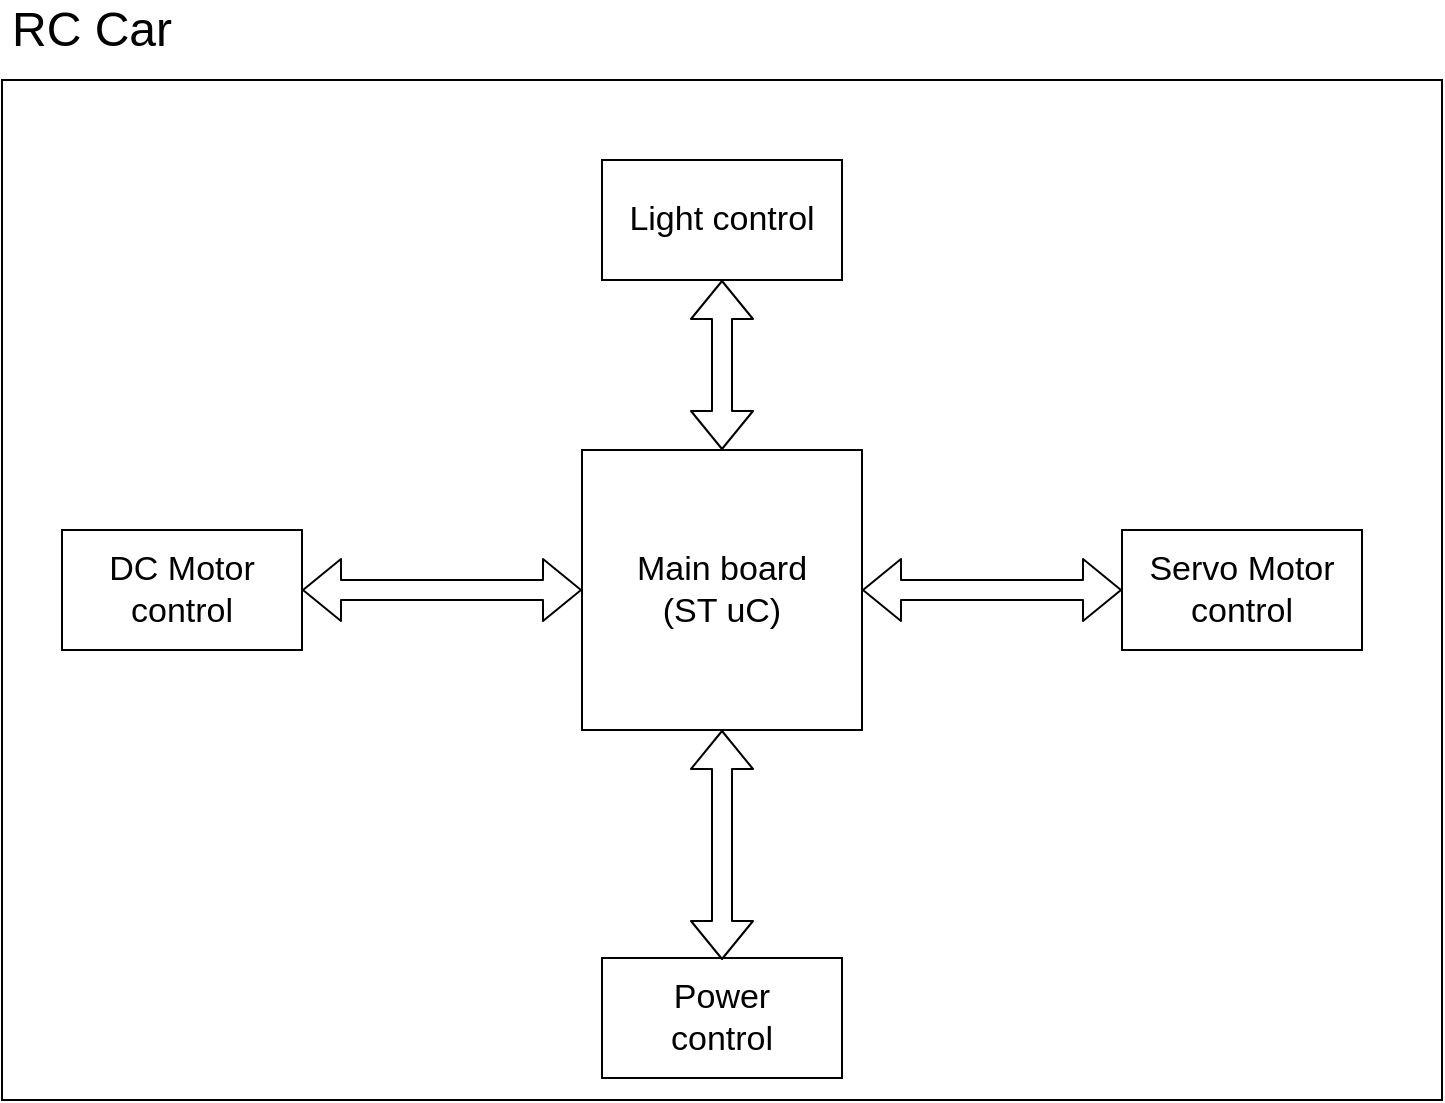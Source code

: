 <mxfile version="10.6.8" type="device"><diagram id="UFyHhuoq8jHwXxnT-9Yr" name="Page-1"><mxGraphModel dx="1188" dy="761" grid="1" gridSize="10" guides="1" tooltips="1" connect="1" arrows="1" fold="1" page="1" pageScale="1" pageWidth="850" pageHeight="1100" math="0" shadow="0"><root><mxCell id="0"/><mxCell id="1" parent="0"/><mxCell id="UJuq-ahMUFRqooydUH_l-2" value="" style="rounded=0;whiteSpace=wrap;html=1;" vertex="1" parent="1"><mxGeometry x="40" y="80" width="720" height="510" as="geometry"/></mxCell><mxCell id="UJuq-ahMUFRqooydUH_l-3" value="&lt;font style=&quot;font-size: 24px&quot;&gt;RC Car&lt;/font&gt;" style="text;html=1;strokeColor=none;fillColor=none;align=center;verticalAlign=middle;whiteSpace=wrap;rounded=0;" vertex="1" parent="1"><mxGeometry x="40" y="40" width="90" height="30" as="geometry"/></mxCell><mxCell id="UJuq-ahMUFRqooydUH_l-4" value="" style="whiteSpace=wrap;html=1;aspect=fixed;" vertex="1" parent="1"><mxGeometry x="330" y="265" width="140" height="140" as="geometry"/></mxCell><mxCell id="UJuq-ahMUFRqooydUH_l-5" value="&lt;span style=&quot;font-size: 17px&quot;&gt;Main board&lt;br&gt;(ST uC)&lt;br&gt;&lt;/span&gt;" style="text;html=1;strokeColor=none;fillColor=none;align=center;verticalAlign=middle;whiteSpace=wrap;rounded=0;" vertex="1" parent="1"><mxGeometry x="350" y="315" width="100" height="40" as="geometry"/></mxCell><mxCell id="UJuq-ahMUFRqooydUH_l-6" value="" style="rounded=0;whiteSpace=wrap;html=1;" vertex="1" parent="1"><mxGeometry x="340" y="120" width="120" height="60" as="geometry"/></mxCell><mxCell id="UJuq-ahMUFRqooydUH_l-7" value="&lt;font style=&quot;font-size: 17px&quot;&gt;Light control&lt;/font&gt;" style="text;html=1;strokeColor=none;fillColor=none;align=center;verticalAlign=middle;whiteSpace=wrap;rounded=0;" vertex="1" parent="1"><mxGeometry x="350" y="130" width="100" height="40" as="geometry"/></mxCell><mxCell id="UJuq-ahMUFRqooydUH_l-10" value="" style="rounded=0;whiteSpace=wrap;html=1;" vertex="1" parent="1"><mxGeometry x="70" y="305" width="120" height="60" as="geometry"/></mxCell><mxCell id="UJuq-ahMUFRqooydUH_l-11" value="&lt;font style=&quot;font-size: 17px&quot;&gt;DC Motor control&lt;/font&gt;" style="text;html=1;strokeColor=none;fillColor=none;align=center;verticalAlign=middle;whiteSpace=wrap;rounded=0;" vertex="1" parent="1"><mxGeometry x="80" y="315" width="100" height="40" as="geometry"/></mxCell><mxCell id="UJuq-ahMUFRqooydUH_l-14" value="" style="shape=flexArrow;endArrow=classic;startArrow=classic;html=1;entryX=0;entryY=0.5;entryDx=0;entryDy=0;exitX=1;exitY=0.5;exitDx=0;exitDy=0;" edge="1" parent="1" source="UJuq-ahMUFRqooydUH_l-10" target="UJuq-ahMUFRqooydUH_l-4"><mxGeometry width="50" height="50" relative="1" as="geometry"><mxPoint x="180" y="470" as="sourcePoint"/><mxPoint x="230" y="420" as="targetPoint"/></mxGeometry></mxCell><mxCell id="UJuq-ahMUFRqooydUH_l-15" value="" style="rounded=0;whiteSpace=wrap;html=1;" vertex="1" parent="1"><mxGeometry x="600" y="305" width="120" height="60" as="geometry"/></mxCell><mxCell id="UJuq-ahMUFRqooydUH_l-16" value="&lt;font style=&quot;font-size: 17px&quot;&gt;Servo Motor control&lt;/font&gt;" style="text;html=1;strokeColor=none;fillColor=none;align=center;verticalAlign=middle;whiteSpace=wrap;rounded=0;" vertex="1" parent="1"><mxGeometry x="610" y="315" width="100" height="40" as="geometry"/></mxCell><mxCell id="UJuq-ahMUFRqooydUH_l-17" value="" style="shape=flexArrow;endArrow=classic;startArrow=classic;html=1;entryX=0;entryY=0.5;entryDx=0;entryDy=0;exitX=1;exitY=0.5;exitDx=0;exitDy=0;" edge="1" parent="1" source="UJuq-ahMUFRqooydUH_l-4" target="UJuq-ahMUFRqooydUH_l-15"><mxGeometry width="50" height="50" relative="1" as="geometry"><mxPoint x="199.647" y="345.471" as="sourcePoint"/><mxPoint x="339.647" y="345.471" as="targetPoint"/><Array as="points"/></mxGeometry></mxCell><mxCell id="UJuq-ahMUFRqooydUH_l-19" value="" style="rounded=0;whiteSpace=wrap;html=1;" vertex="1" parent="1"><mxGeometry x="340" y="519" width="120" height="60" as="geometry"/></mxCell><mxCell id="UJuq-ahMUFRqooydUH_l-20" value="&lt;font style=&quot;font-size: 17px&quot;&gt;Power control&lt;/font&gt;" style="text;html=1;strokeColor=none;fillColor=none;align=center;verticalAlign=middle;whiteSpace=wrap;rounded=0;" vertex="1" parent="1"><mxGeometry x="350" y="529" width="100" height="40" as="geometry"/></mxCell><mxCell id="UJuq-ahMUFRqooydUH_l-21" value="" style="shape=flexArrow;endArrow=classic;startArrow=classic;html=1;entryX=0.5;entryY=1;entryDx=0;entryDy=0;" edge="1" parent="1" target="UJuq-ahMUFRqooydUH_l-4"><mxGeometry width="50" height="50" relative="1" as="geometry"><mxPoint x="400" y="520" as="sourcePoint"/><mxPoint x="610.235" y="345.471" as="targetPoint"/><Array as="points"/></mxGeometry></mxCell><mxCell id="UJuq-ahMUFRqooydUH_l-22" value="" style="shape=flexArrow;endArrow=classic;startArrow=classic;html=1;entryX=0.5;entryY=1;entryDx=0;entryDy=0;" edge="1" parent="1" source="UJuq-ahMUFRqooydUH_l-4" target="UJuq-ahMUFRqooydUH_l-6"><mxGeometry width="50" height="50" relative="1" as="geometry"><mxPoint x="410" y="530" as="sourcePoint"/><mxPoint x="410.235" y="414.882" as="targetPoint"/><Array as="points"/></mxGeometry></mxCell></root></mxGraphModel></diagram></mxfile>